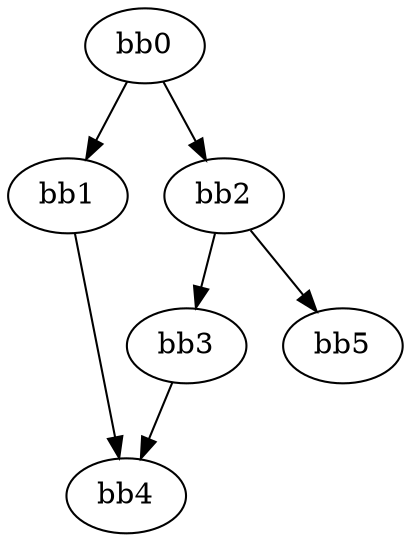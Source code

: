 digraph {
    0 [ label = "bb0\l" ]
    1 [ label = "bb1\l" ]
    2 [ label = "bb2\l" ]
    3 [ label = "bb3\l" ]
    4 [ label = "bb4\l" ]
    5 [ label = "bb5\l" ]
    0 -> 1 [ ]
    0 -> 2 [ ]
    1 -> 4 [ ]
    2 -> 3 [ ]
    2 -> 5 [ ]
    3 -> 4 [ ]
}

